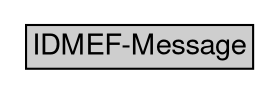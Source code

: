 digraph "IDMEF-Message" {
	graph [bb="0,0,125,36",
		rankdir=LR
	];
	node [label="\N"];
	"IDMEF-Message"	[height=0.5,
		label=<<table BORDER="0" CELLBORDER="1" CELLSPACING="0"> <tr> <td BGCOLOR="#CECECE" HREF="../IDMEFv1/IDMEF-Message.html" TITLE="All IDMEF messages are instances of the IDMEF-Message class; it is the top-level class of the IDMEF data model, as well as the IDMEF DTD. There are currently two types (subclasses) of IDMEF-Message: Alert and Heartbeat. "><FONT FACE="Nimbus Sans L">IDMEF-Message</FONT></td> </tr>" %</table>>,
		pos="62.5,18",
		shape=plaintext,
		width=1.7361];
}
